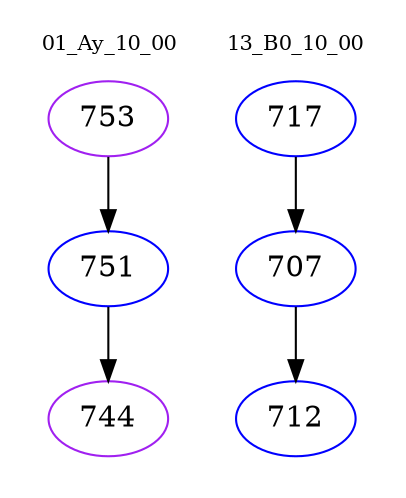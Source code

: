 digraph{
subgraph cluster_0 {
color = white
label = "01_Ay_10_00";
fontsize=10;
T0_753 [label="753", color="purple"]
T0_753 -> T0_751 [color="black"]
T0_751 [label="751", color="blue"]
T0_751 -> T0_744 [color="black"]
T0_744 [label="744", color="purple"]
}
subgraph cluster_1 {
color = white
label = "13_B0_10_00";
fontsize=10;
T1_717 [label="717", color="blue"]
T1_717 -> T1_707 [color="black"]
T1_707 [label="707", color="blue"]
T1_707 -> T1_712 [color="black"]
T1_712 [label="712", color="blue"]
}
}
